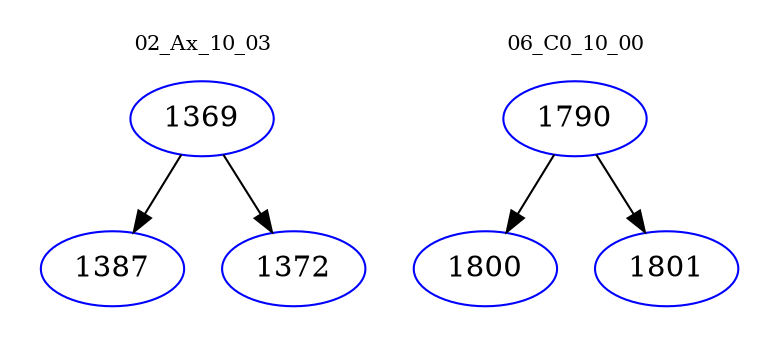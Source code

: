 digraph{
subgraph cluster_0 {
color = white
label = "02_Ax_10_03";
fontsize=10;
T0_1369 [label="1369", color="blue"]
T0_1369 -> T0_1387 [color="black"]
T0_1387 [label="1387", color="blue"]
T0_1369 -> T0_1372 [color="black"]
T0_1372 [label="1372", color="blue"]
}
subgraph cluster_1 {
color = white
label = "06_C0_10_00";
fontsize=10;
T1_1790 [label="1790", color="blue"]
T1_1790 -> T1_1800 [color="black"]
T1_1800 [label="1800", color="blue"]
T1_1790 -> T1_1801 [color="black"]
T1_1801 [label="1801", color="blue"]
}
}
